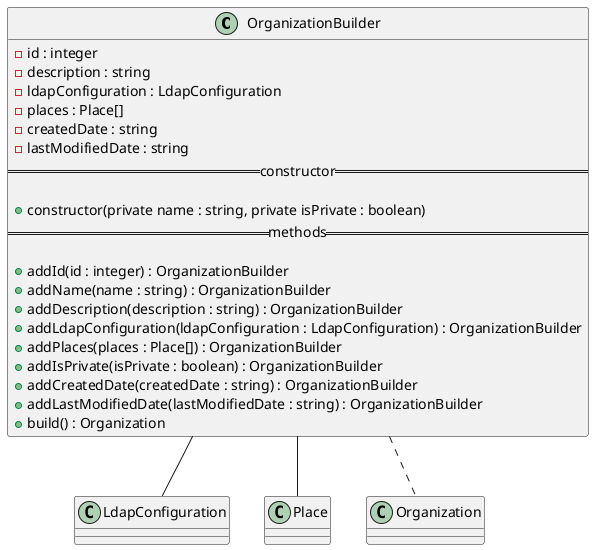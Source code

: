 @startuml OrganizationBuilder Diagram
class OrganizationBuilder {
  - id : integer
  - description : string
  - ldapConfiguration : LdapConfiguration
  - places : Place[]
  - createdDate : string
  - lastModifiedDate : string
  == constructor ==

  + constructor(private name : string, private isPrivate : boolean)
  == methods ==

  + addId(id : integer) : OrganizationBuilder
  + addName(name : string) : OrganizationBuilder
  + addDescription(description : string) : OrganizationBuilder
  + addLdapConfiguration(ldapConfiguration : LdapConfiguration) : OrganizationBuilder
  + addPlaces(places : Place[]) : OrganizationBuilder
  + addIsPrivate(isPrivate : boolean) : OrganizationBuilder
  + addCreatedDate(createdDate : string) : OrganizationBuilder
  + addLastModifiedDate(lastModifiedDate : string) : OrganizationBuilder
  + build() : Organization
}

OrganizationBuilder -- LdapConfiguration
OrganizationBuilder -- Place
OrganizationBuilder .. Organization
@enduml
